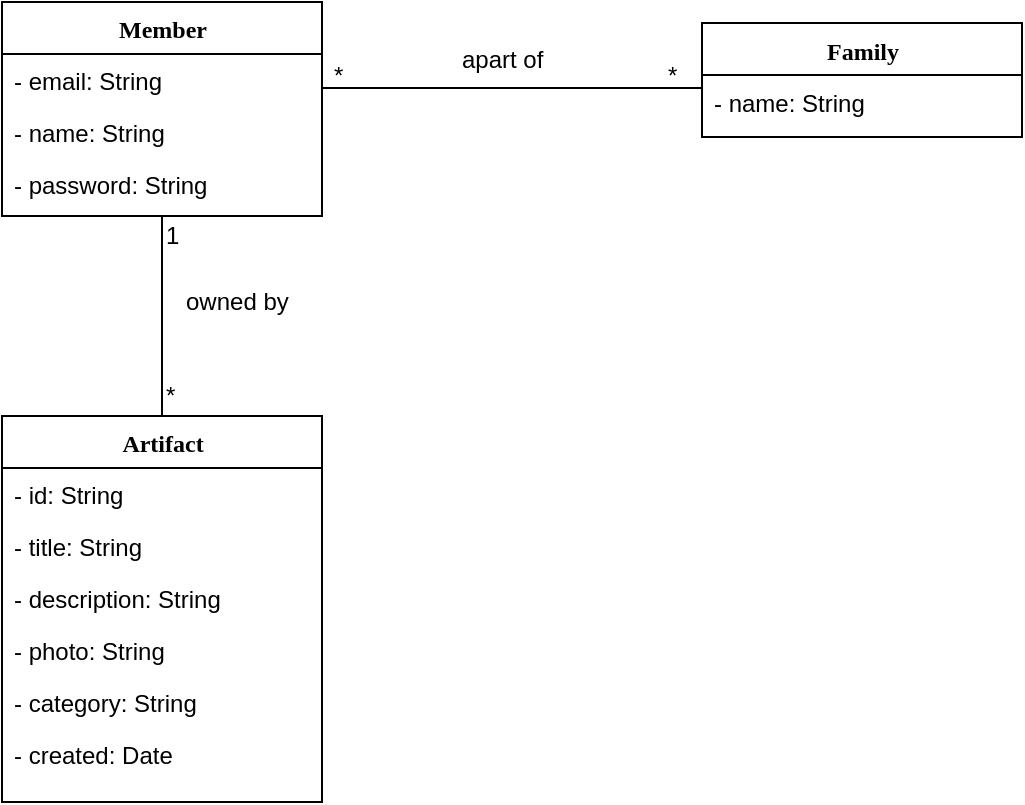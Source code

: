 <mxfile version="11.1.4"><diagram name="Page-1" id="9f46799a-70d6-7492-0946-bef42562c5a5"><mxGraphModel dx="141" dy="425" grid="1" gridSize="10" guides="1" tooltips="1" connect="1" arrows="1" fold="1" page="1" pageScale="1" pageWidth="1100" pageHeight="850" background="#ffffff" math="0" shadow="0"><root><mxCell id="0"/><mxCell id="1" parent="0"/><mxCell id="6Qi11Q62hCb1YjckUA4v-11" style="edgeStyle=orthogonalEdgeStyle;rounded=0;orthogonalLoop=1;jettySize=auto;html=1;exitX=0.5;exitY=1;exitDx=0;exitDy=0;entryX=0.5;entryY=0;entryDx=0;entryDy=0;endArrow=none;endFill=0;" parent="1" source="78961159f06e98e8-17" target="6Qi11Q62hCb1YjckUA4v-7" edge="1"><mxGeometry relative="1" as="geometry"/></mxCell><mxCell id="78961159f06e98e8-17" value="Member" style="swimlane;html=1;fontStyle=1;align=center;verticalAlign=top;childLayout=stackLayout;horizontal=1;startSize=26;horizontalStack=0;resizeParent=1;resizeLast=0;collapsible=1;marginBottom=0;swimlaneFillColor=#ffffff;rounded=0;shadow=0;comic=0;labelBackgroundColor=none;strokeColor=#000000;strokeWidth=1;fillColor=none;fontFamily=Verdana;fontSize=12;fontColor=#000000;" parent="1" vertex="1"><mxGeometry x="90" y="250" width="160" height="107" as="geometry"/></mxCell><mxCell id="78961159f06e98e8-21" value="- email: String" style="text;html=1;strokeColor=none;fillColor=none;align=left;verticalAlign=top;spacingLeft=4;spacingRight=4;whiteSpace=wrap;overflow=hidden;rotatable=0;points=[[0,0.5],[1,0.5]];portConstraint=eastwest;" parent="78961159f06e98e8-17" vertex="1"><mxGeometry y="26" width="160" height="26" as="geometry"/></mxCell><mxCell id="78961159f06e98e8-23" value="- name: String" style="text;html=1;strokeColor=none;fillColor=none;align=left;verticalAlign=top;spacingLeft=4;spacingRight=4;whiteSpace=wrap;overflow=hidden;rotatable=0;points=[[0,0.5],[1,0.5]];portConstraint=eastwest;" parent="78961159f06e98e8-17" vertex="1"><mxGeometry y="52" width="160" height="26" as="geometry"/></mxCell><mxCell id="6Qi11Q62hCb1YjckUA4v-16" value="- password: String" style="text;html=1;strokeColor=none;fillColor=none;align=left;verticalAlign=top;spacingLeft=4;spacingRight=4;whiteSpace=wrap;overflow=hidden;rotatable=0;points=[[0,0.5],[1,0.5]];portConstraint=eastwest;" parent="78961159f06e98e8-17" vertex="1"><mxGeometry y="78" width="160" height="26" as="geometry"/></mxCell><mxCell id="6Qi11Q62hCb1YjckUA4v-1" value="Family" style="swimlane;html=1;fontStyle=1;align=center;verticalAlign=top;childLayout=stackLayout;horizontal=1;startSize=26;horizontalStack=0;resizeParent=1;resizeLast=0;collapsible=1;marginBottom=0;swimlaneFillColor=#ffffff;rounded=0;shadow=0;comic=0;labelBackgroundColor=none;strokeColor=#000000;strokeWidth=1;fillColor=none;fontFamily=Verdana;fontSize=12;fontColor=#000000;" parent="1" vertex="1"><mxGeometry x="440" y="260.5" width="160" height="57" as="geometry"/></mxCell><mxCell id="6Qi11Q62hCb1YjckUA4v-2" value="- name: String" style="text;html=1;strokeColor=none;fillColor=none;align=left;verticalAlign=top;spacingLeft=4;spacingRight=4;whiteSpace=wrap;overflow=hidden;rotatable=0;points=[[0,0.5],[1,0.5]];portConstraint=eastwest;" parent="6Qi11Q62hCb1YjckUA4v-1" vertex="1"><mxGeometry y="26" width="160" height="26" as="geometry"/></mxCell><mxCell id="6Qi11Q62hCb1YjckUA4v-4" style="edgeStyle=orthogonalEdgeStyle;rounded=0;orthogonalLoop=1;jettySize=auto;html=1;exitX=0;exitY=0.5;exitDx=0;exitDy=0;endArrow=none;endFill=0;" parent="1" edge="1"><mxGeometry relative="1" as="geometry"><mxPoint x="250" y="293" as="targetPoint"/><mxPoint x="440" y="294.167" as="sourcePoint"/><Array as="points"><mxPoint x="440" y="293"/></Array></mxGeometry></mxCell><mxCell id="6Qi11Q62hCb1YjckUA4v-5" value="*&lt;br&gt;" style="text;html=1;resizable=0;points=[];autosize=1;align=left;verticalAlign=top;spacingTop=-4;" parent="1" vertex="1"><mxGeometry x="421" y="277" width="20" height="20" as="geometry"/></mxCell><mxCell id="6Qi11Q62hCb1YjckUA4v-6" value="*&lt;br&gt;" style="text;html=1;resizable=0;points=[];autosize=1;align=left;verticalAlign=top;spacingTop=-4;" parent="1" vertex="1"><mxGeometry x="254" y="276.5" width="20" height="20" as="geometry"/></mxCell><mxCell id="6Qi11Q62hCb1YjckUA4v-7" value="Artifact" style="swimlane;html=1;fontStyle=1;align=center;verticalAlign=top;childLayout=stackLayout;horizontal=1;startSize=26;horizontalStack=0;resizeParent=1;resizeLast=0;collapsible=1;marginBottom=0;swimlaneFillColor=#ffffff;rounded=0;shadow=0;comic=0;labelBackgroundColor=none;strokeColor=#000000;strokeWidth=1;fillColor=none;fontFamily=Verdana;fontSize=12;fontColor=#000000;" parent="1" vertex="1"><mxGeometry x="90" y="457" width="160" height="193" as="geometry"/></mxCell><mxCell id="6Qi11Q62hCb1YjckUA4v-8" value="- id: String" style="text;html=1;strokeColor=none;fillColor=none;align=left;verticalAlign=top;spacingLeft=4;spacingRight=4;whiteSpace=wrap;overflow=hidden;rotatable=0;points=[[0,0.5],[1,0.5]];portConstraint=eastwest;" parent="6Qi11Q62hCb1YjckUA4v-7" vertex="1"><mxGeometry y="26" width="160" height="26" as="geometry"/></mxCell><mxCell id="6Qi11Q62hCb1YjckUA4v-9" value="- title: String" style="text;html=1;strokeColor=none;fillColor=none;align=left;verticalAlign=top;spacingLeft=4;spacingRight=4;whiteSpace=wrap;overflow=hidden;rotatable=0;points=[[0,0.5],[1,0.5]];portConstraint=eastwest;" parent="6Qi11Q62hCb1YjckUA4v-7" vertex="1"><mxGeometry y="52" width="160" height="26" as="geometry"/></mxCell><mxCell id="5AAKvbIpLwIGJihLWfUC-1" value="- description: String" style="text;html=1;strokeColor=none;fillColor=none;align=left;verticalAlign=top;spacingLeft=4;spacingRight=4;whiteSpace=wrap;overflow=hidden;rotatable=0;points=[[0,0.5],[1,0.5]];portConstraint=eastwest;" vertex="1" parent="6Qi11Q62hCb1YjckUA4v-7"><mxGeometry y="78" width="160" height="26" as="geometry"/></mxCell><mxCell id="5AAKvbIpLwIGJihLWfUC-3" value="- photo: String" style="text;html=1;strokeColor=none;fillColor=none;align=left;verticalAlign=top;spacingLeft=4;spacingRight=4;whiteSpace=wrap;overflow=hidden;rotatable=0;points=[[0,0.5],[1,0.5]];portConstraint=eastwest;" vertex="1" parent="6Qi11Q62hCb1YjckUA4v-7"><mxGeometry y="104" width="160" height="26" as="geometry"/></mxCell><mxCell id="5AAKvbIpLwIGJihLWfUC-4" value="- category: String" style="text;html=1;strokeColor=none;fillColor=none;align=left;verticalAlign=top;spacingLeft=4;spacingRight=4;whiteSpace=wrap;overflow=hidden;rotatable=0;points=[[0,0.5],[1,0.5]];portConstraint=eastwest;" vertex="1" parent="6Qi11Q62hCb1YjckUA4v-7"><mxGeometry y="130" width="160" height="26" as="geometry"/></mxCell><mxCell id="5AAKvbIpLwIGJihLWfUC-2" value="- created: Date" style="text;html=1;strokeColor=none;fillColor=none;align=left;verticalAlign=top;spacingLeft=4;spacingRight=4;whiteSpace=wrap;overflow=hidden;rotatable=0;points=[[0,0.5],[1,0.5]];portConstraint=eastwest;" vertex="1" parent="6Qi11Q62hCb1YjckUA4v-7"><mxGeometry y="156" width="160" height="26" as="geometry"/></mxCell><mxCell id="6Qi11Q62hCb1YjckUA4v-12" value="1" style="text;html=1;resizable=0;points=[];autosize=1;align=left;verticalAlign=top;spacingTop=-4;" parent="1" vertex="1"><mxGeometry x="170" y="357" width="20" height="20" as="geometry"/></mxCell><mxCell id="6Qi11Q62hCb1YjckUA4v-13" value="*&lt;br&gt;" style="text;html=1;resizable=0;points=[];autosize=1;align=left;verticalAlign=top;spacingTop=-4;" parent="1" vertex="1"><mxGeometry x="170" y="437" width="20" height="20" as="geometry"/></mxCell><mxCell id="6Qi11Q62hCb1YjckUA4v-14" value="owned by" style="text;html=1;resizable=0;points=[];autosize=1;align=left;verticalAlign=top;spacingTop=-4;" parent="1" vertex="1"><mxGeometry x="180" y="390" width="70" height="20" as="geometry"/></mxCell><mxCell id="6Qi11Q62hCb1YjckUA4v-15" value="apart of" style="text;html=1;resizable=0;points=[];autosize=1;align=left;verticalAlign=top;spacingTop=-4;" parent="1" vertex="1"><mxGeometry x="317.5" y="269" width="60" height="20" as="geometry"/></mxCell></root></mxGraphModel></diagram></mxfile>